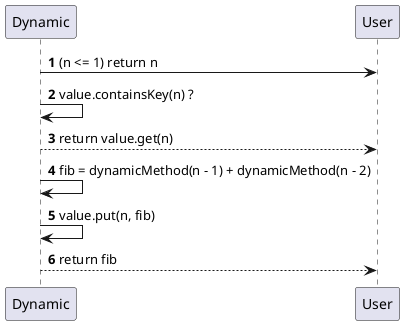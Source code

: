 @startuml

autonumber

Dynamic -> User : (n <= 1) return n
Dynamic -> Dynamic : value.containsKey(n) ?
Dynamic --> User : return value.get(n)
Dynamic -> Dynamic : fib = dynamicMethod(n - 1) + dynamicMethod(n - 2)
Dynamic -> Dynamic : value.put(n, fib)
Dynamic --> User : return fib



deactivate Dynamic
@enduml
